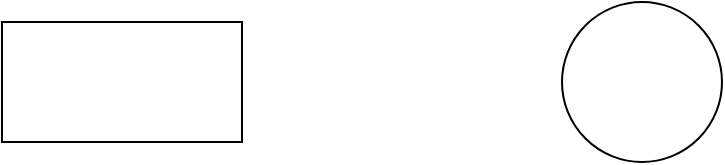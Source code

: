 <mxfile version="21.7.4" type="github">
  <diagram name="Page-1" id="iXnrICv62FiF0PsIKTrU">
    <mxGraphModel dx="2074" dy="1134" grid="1" gridSize="10" guides="1" tooltips="1" connect="1" arrows="1" fold="1" page="1" pageScale="1" pageWidth="827" pageHeight="1169" math="0" shadow="0">
      <root>
        <mxCell id="0" />
        <mxCell id="1" parent="0" />
        <mxCell id="w7AX4_7q9Wx14bHlkJEM-1" value="" style="rounded=0;whiteSpace=wrap;html=1;" vertex="1" parent="1">
          <mxGeometry x="250" y="140" width="120" height="60" as="geometry" />
        </mxCell>
        <mxCell id="w7AX4_7q9Wx14bHlkJEM-2" value="" style="ellipse;whiteSpace=wrap;html=1;aspect=fixed;" vertex="1" parent="1">
          <mxGeometry x="530" y="130" width="80" height="80" as="geometry" />
        </mxCell>
      </root>
    </mxGraphModel>
  </diagram>
</mxfile>
